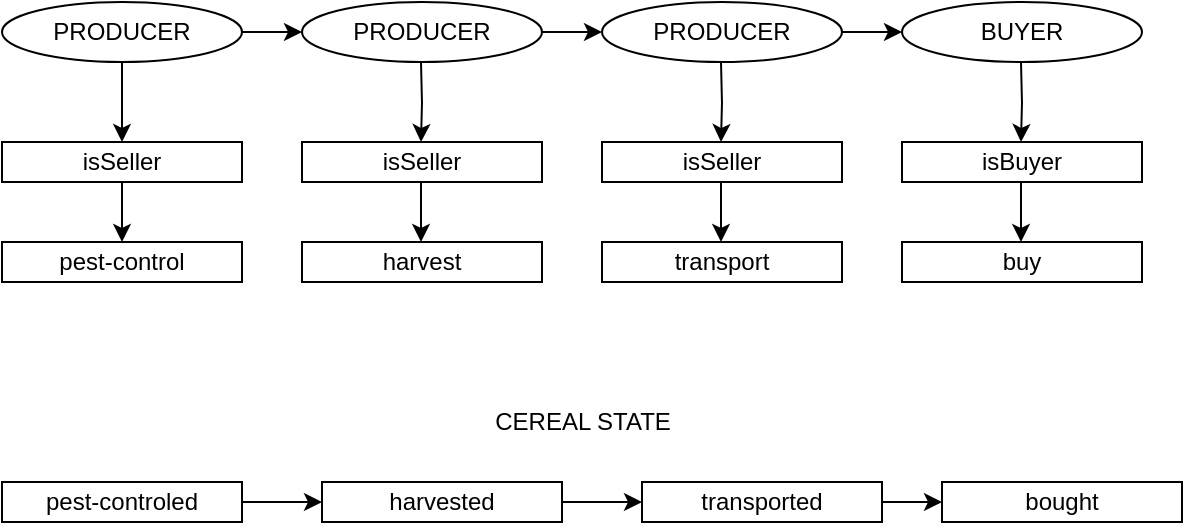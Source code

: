 <mxfile version="20.0.4" type="device"><diagram id="1ySzDksjZvGjkcHrEjST" name="Page-1"><mxGraphModel dx="946" dy="614" grid="1" gridSize="10" guides="1" tooltips="1" connect="1" arrows="1" fold="1" page="1" pageScale="1" pageWidth="827" pageHeight="1169" math="0" shadow="0"><root><mxCell id="0"/><mxCell id="1" parent="0"/><mxCell id="aNy5IIeu_PCBAztOcjIs-6" value="" style="edgeStyle=orthogonalEdgeStyle;rounded=0;orthogonalLoop=1;jettySize=auto;html=1;" parent="1" source="aNy5IIeu_PCBAztOcjIs-1" target="aNy5IIeu_PCBAztOcjIs-5" edge="1"><mxGeometry relative="1" as="geometry"/></mxCell><mxCell id="aNy5IIeu_PCBAztOcjIs-1" value="isSeller" style="rounded=0;whiteSpace=wrap;html=1;" parent="1" vertex="1"><mxGeometry x="120" y="160" width="120" height="20" as="geometry"/></mxCell><mxCell id="aNy5IIeu_PCBAztOcjIs-4" value="" style="edgeStyle=orthogonalEdgeStyle;rounded=0;orthogonalLoop=1;jettySize=auto;html=1;" parent="1" source="aNy5IIeu_PCBAztOcjIs-3" target="aNy5IIeu_PCBAztOcjIs-1" edge="1"><mxGeometry relative="1" as="geometry"/></mxCell><mxCell id="aNy5IIeu_PCBAztOcjIs-8" value="" style="edgeStyle=orthogonalEdgeStyle;rounded=0;orthogonalLoop=1;jettySize=auto;html=1;" parent="1" source="aNy5IIeu_PCBAztOcjIs-3" target="aNy5IIeu_PCBAztOcjIs-7" edge="1"><mxGeometry relative="1" as="geometry"/></mxCell><mxCell id="aNy5IIeu_PCBAztOcjIs-3" value="PRODUCER" style="ellipse;whiteSpace=wrap;html=1;" parent="1" vertex="1"><mxGeometry x="120" y="90" width="120" height="30" as="geometry"/></mxCell><mxCell id="aNy5IIeu_PCBAztOcjIs-5" value="pest-control" style="rounded=0;whiteSpace=wrap;html=1;" parent="1" vertex="1"><mxGeometry x="120" y="210" width="120" height="20" as="geometry"/></mxCell><mxCell id="aNy5IIeu_PCBAztOcjIs-15" value="" style="edgeStyle=orthogonalEdgeStyle;rounded=0;orthogonalLoop=1;jettySize=auto;html=1;" parent="1" source="aNy5IIeu_PCBAztOcjIs-7" target="aNy5IIeu_PCBAztOcjIs-14" edge="1"><mxGeometry relative="1" as="geometry"/></mxCell><mxCell id="aNy5IIeu_PCBAztOcjIs-7" value="PRODUCER" style="ellipse;whiteSpace=wrap;html=1;" parent="1" vertex="1"><mxGeometry x="270" y="90" width="120" height="30" as="geometry"/></mxCell><mxCell id="aNy5IIeu_PCBAztOcjIs-9" value="isSeller" style="rounded=0;whiteSpace=wrap;html=1;" parent="1" vertex="1"><mxGeometry x="270" y="160" width="120" height="20" as="geometry"/></mxCell><mxCell id="aNy5IIeu_PCBAztOcjIs-10" value="harvest" style="rounded=0;whiteSpace=wrap;html=1;" parent="1" vertex="1"><mxGeometry x="270" y="210" width="120" height="20" as="geometry"/></mxCell><mxCell id="aNy5IIeu_PCBAztOcjIs-27" value="" style="edgeStyle=orthogonalEdgeStyle;rounded=0;orthogonalLoop=1;jettySize=auto;html=1;" parent="1" source="aNy5IIeu_PCBAztOcjIs-14" target="aNy5IIeu_PCBAztOcjIs-26" edge="1"><mxGeometry relative="1" as="geometry"/></mxCell><mxCell id="aNy5IIeu_PCBAztOcjIs-14" value="PRODUCER" style="ellipse;whiteSpace=wrap;html=1;" parent="1" vertex="1"><mxGeometry x="420" y="90" width="120" height="30" as="geometry"/></mxCell><mxCell id="aNy5IIeu_PCBAztOcjIs-16" value="isSeller" style="rounded=0;whiteSpace=wrap;html=1;" parent="1" vertex="1"><mxGeometry x="420" y="160" width="120" height="20" as="geometry"/></mxCell><mxCell id="aNy5IIeu_PCBAztOcjIs-17" value="transport" style="rounded=0;whiteSpace=wrap;html=1;" parent="1" vertex="1"><mxGeometry x="420" y="210" width="120" height="20" as="geometry"/></mxCell><mxCell id="aNy5IIeu_PCBAztOcjIs-21" value="" style="edgeStyle=orthogonalEdgeStyle;rounded=0;orthogonalLoop=1;jettySize=auto;html=1;" parent="1" edge="1"><mxGeometry relative="1" as="geometry"><mxPoint x="329.5" y="120" as="sourcePoint"/><mxPoint x="329.5" y="160" as="targetPoint"/></mxGeometry></mxCell><mxCell id="aNy5IIeu_PCBAztOcjIs-23" value="" style="edgeStyle=orthogonalEdgeStyle;rounded=0;orthogonalLoop=1;jettySize=auto;html=1;" parent="1" edge="1"><mxGeometry relative="1" as="geometry"><mxPoint x="329.5" y="180" as="sourcePoint"/><mxPoint x="329.5" y="210" as="targetPoint"/></mxGeometry></mxCell><mxCell id="aNy5IIeu_PCBAztOcjIs-24" value="" style="edgeStyle=orthogonalEdgeStyle;rounded=0;orthogonalLoop=1;jettySize=auto;html=1;" parent="1" edge="1"><mxGeometry relative="1" as="geometry"><mxPoint x="479.5" y="180" as="sourcePoint"/><mxPoint x="479.5" y="210" as="targetPoint"/></mxGeometry></mxCell><mxCell id="aNy5IIeu_PCBAztOcjIs-25" value="" style="edgeStyle=orthogonalEdgeStyle;rounded=0;orthogonalLoop=1;jettySize=auto;html=1;" parent="1" edge="1"><mxGeometry relative="1" as="geometry"><mxPoint x="479.5" y="120" as="sourcePoint"/><mxPoint x="479.5" y="160" as="targetPoint"/></mxGeometry></mxCell><mxCell id="aNy5IIeu_PCBAztOcjIs-26" value="BUYER" style="ellipse;whiteSpace=wrap;html=1;" parent="1" vertex="1"><mxGeometry x="570" y="90" width="120" height="30" as="geometry"/></mxCell><mxCell id="aNy5IIeu_PCBAztOcjIs-28" value="" style="edgeStyle=orthogonalEdgeStyle;rounded=0;orthogonalLoop=1;jettySize=auto;html=1;" parent="1" edge="1"><mxGeometry relative="1" as="geometry"><mxPoint x="629.5" y="120" as="sourcePoint"/><mxPoint x="629.5" y="160" as="targetPoint"/></mxGeometry></mxCell><mxCell id="aNy5IIeu_PCBAztOcjIs-29" value="isBuyer" style="rounded=0;whiteSpace=wrap;html=1;" parent="1" vertex="1"><mxGeometry x="570" y="160" width="120" height="20" as="geometry"/></mxCell><mxCell id="aNy5IIeu_PCBAztOcjIs-31" value="" style="edgeStyle=orthogonalEdgeStyle;rounded=0;orthogonalLoop=1;jettySize=auto;html=1;" parent="1" edge="1"><mxGeometry relative="1" as="geometry"><mxPoint x="629.5" y="180" as="sourcePoint"/><mxPoint x="629.5" y="210" as="targetPoint"/></mxGeometry></mxCell><mxCell id="aNy5IIeu_PCBAztOcjIs-32" value="buy" style="rounded=0;whiteSpace=wrap;html=1;" parent="1" vertex="1"><mxGeometry x="570" y="210" width="120" height="20" as="geometry"/></mxCell><mxCell id="aNy5IIeu_PCBAztOcjIs-33" value="CEREAL STATE" style="text;html=1;align=center;verticalAlign=middle;resizable=0;points=[];autosize=1;strokeColor=none;fillColor=none;" parent="1" vertex="1"><mxGeometry x="360" y="290" width="100" height="20" as="geometry"/></mxCell><mxCell id="aNy5IIeu_PCBAztOcjIs-39" value="" style="edgeStyle=orthogonalEdgeStyle;rounded=0;orthogonalLoop=1;jettySize=auto;html=1;" parent="1" source="aNy5IIeu_PCBAztOcjIs-35" target="aNy5IIeu_PCBAztOcjIs-38" edge="1"><mxGeometry relative="1" as="geometry"/></mxCell><mxCell id="aNy5IIeu_PCBAztOcjIs-35" value="pest-controled" style="rounded=0;whiteSpace=wrap;html=1;" parent="1" vertex="1"><mxGeometry x="120" y="330" width="120" height="20" as="geometry"/></mxCell><mxCell id="aNy5IIeu_PCBAztOcjIs-41" value="" style="edgeStyle=orthogonalEdgeStyle;rounded=0;orthogonalLoop=1;jettySize=auto;html=1;" parent="1" source="aNy5IIeu_PCBAztOcjIs-38" target="aNy5IIeu_PCBAztOcjIs-40" edge="1"><mxGeometry relative="1" as="geometry"/></mxCell><mxCell id="aNy5IIeu_PCBAztOcjIs-38" value="harvested" style="rounded=0;whiteSpace=wrap;html=1;" parent="1" vertex="1"><mxGeometry x="280" y="330" width="120" height="20" as="geometry"/></mxCell><mxCell id="aNy5IIeu_PCBAztOcjIs-43" value="" style="edgeStyle=orthogonalEdgeStyle;rounded=0;orthogonalLoop=1;jettySize=auto;html=1;" parent="1" source="aNy5IIeu_PCBAztOcjIs-40" target="aNy5IIeu_PCBAztOcjIs-42" edge="1"><mxGeometry relative="1" as="geometry"/></mxCell><mxCell id="aNy5IIeu_PCBAztOcjIs-40" value="transported" style="rounded=0;whiteSpace=wrap;html=1;" parent="1" vertex="1"><mxGeometry x="440" y="330" width="120" height="20" as="geometry"/></mxCell><mxCell id="aNy5IIeu_PCBAztOcjIs-42" value="bought" style="rounded=0;whiteSpace=wrap;html=1;" parent="1" vertex="1"><mxGeometry x="590" y="330" width="120" height="20" as="geometry"/></mxCell></root></mxGraphModel></diagram></mxfile>